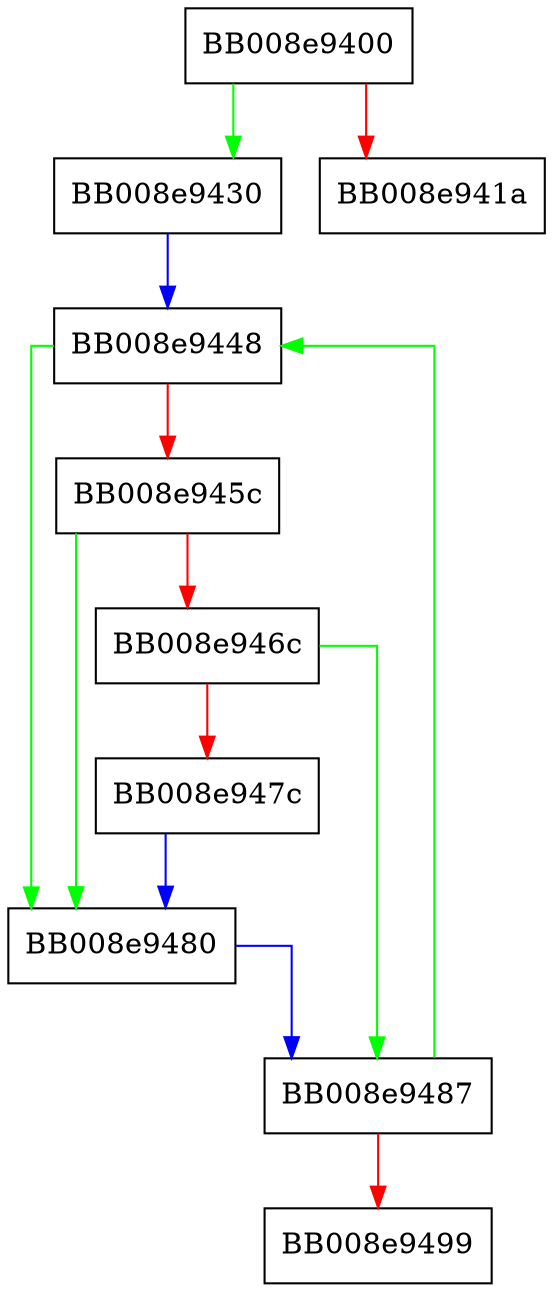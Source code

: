 digraph _dl_dst_count {
  node [shape="box"];
  graph [splines=ortho];
  BB008e9400 -> BB008e9430 [color="green"];
  BB008e9400 -> BB008e941a [color="red"];
  BB008e9430 -> BB008e9448 [color="blue"];
  BB008e9448 -> BB008e9480 [color="green"];
  BB008e9448 -> BB008e945c [color="red"];
  BB008e945c -> BB008e9480 [color="green"];
  BB008e945c -> BB008e946c [color="red"];
  BB008e946c -> BB008e9487 [color="green"];
  BB008e946c -> BB008e947c [color="red"];
  BB008e947c -> BB008e9480 [color="blue"];
  BB008e9480 -> BB008e9487 [color="blue"];
  BB008e9487 -> BB008e9448 [color="green"];
  BB008e9487 -> BB008e9499 [color="red"];
}